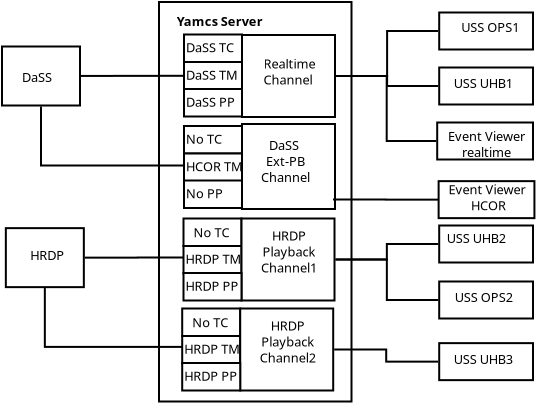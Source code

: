 <?xml version="1.0" encoding="UTF-8"?>
<dia:diagram xmlns:dia="http://www.lysator.liu.se/~alla/dia/">
  <dia:layer name="Background" visible="true">
    <dia:object type="Standard - Box" version="0" id="O0">
      <dia:attribute name="obj_pos">
        <dia:point val="4.05,0.225"/>
      </dia:attribute>
      <dia:attribute name="obj_bb">
        <dia:rectangle val="4,0.175;13.725,20.25"/>
      </dia:attribute>
      <dia:attribute name="elem_corner">
        <dia:point val="4.05,0.225"/>
      </dia:attribute>
      <dia:attribute name="elem_width">
        <dia:real val="9.625"/>
      </dia:attribute>
      <dia:attribute name="elem_height">
        <dia:real val="19.975"/>
      </dia:attribute>
      <dia:attribute name="show_background">
        <dia:boolean val="true"/>
      </dia:attribute>
    </dia:object>
    <dia:object type="Standard - ZigZagLine" version="1" id="O1">
      <dia:attribute name="obj_pos">
        <dia:point val="0.343,13.007"/>
      </dia:attribute>
      <dia:attribute name="obj_bb">
        <dia:rectangle val="0.293,12.95;5.65,13.057"/>
      </dia:attribute>
      <dia:attribute name="orth_points">
        <dia:point val="0.343,13.007"/>
        <dia:point val="2.98,13.007"/>
        <dia:point val="2.98,13"/>
        <dia:point val="5.6,13"/>
      </dia:attribute>
      <dia:attribute name="orth_orient">
        <dia:enum val="0"/>
        <dia:enum val="1"/>
        <dia:enum val="0"/>
      </dia:attribute>
      <dia:attribute name="autorouting">
        <dia:boolean val="false"/>
      </dia:attribute>
      <dia:connections>
        <dia:connection handle="0" to="O32" connection="8"/>
      </dia:connections>
    </dia:object>
    <dia:object type="Standard - ZigZagLine" version="1" id="O2">
      <dia:attribute name="obj_pos">
        <dia:point val="-1.658,14.528"/>
      </dia:attribute>
      <dia:attribute name="obj_bb">
        <dia:rectangle val="-1.708,14.478;6.71,17.663"/>
      </dia:attribute>
      <dia:attribute name="orth_points">
        <dia:point val="-1.658,14.528"/>
        <dia:point val="-1.658,17.47"/>
        <dia:point val="6.66,17.47"/>
        <dia:point val="6.66,17.613"/>
      </dia:attribute>
      <dia:attribute name="orth_orient">
        <dia:enum val="1"/>
        <dia:enum val="0"/>
        <dia:enum val="1"/>
      </dia:attribute>
      <dia:attribute name="autorouting">
        <dia:boolean val="false"/>
      </dia:attribute>
      <dia:connections>
        <dia:connection handle="0" to="O32" connection="8"/>
        <dia:connection handle="1" to="O42" connection="8"/>
      </dia:connections>
    </dia:object>
    <dia:object type="Standard - ZigZagLine" version="1" id="O3">
      <dia:attribute name="obj_pos">
        <dia:point val="-1.85,5.448"/>
      </dia:attribute>
      <dia:attribute name="obj_bb">
        <dia:rectangle val="-1.9,5.398;5.95,8.5"/>
      </dia:attribute>
      <dia:attribute name="orth_points">
        <dia:point val="-1.85,5.448"/>
        <dia:point val="-1.85,8.4"/>
        <dia:point val="5.9,8.4"/>
        <dia:point val="5.9,8.45"/>
      </dia:attribute>
      <dia:attribute name="orth_orient">
        <dia:enum val="1"/>
        <dia:enum val="0"/>
        <dia:enum val="1"/>
      </dia:attribute>
      <dia:attribute name="autorouting">
        <dia:boolean val="false"/>
      </dia:attribute>
      <dia:connections>
        <dia:connection handle="0" to="O29" connection="8"/>
      </dia:connections>
    </dia:object>
    <dia:group>
      <dia:object type="Standard - Box" version="0" id="O4">
        <dia:attribute name="obj_pos">
          <dia:point val="5.3,1.85"/>
        </dia:attribute>
        <dia:attribute name="obj_bb">
          <dia:rectangle val="5.25,1.8;8.25,3.275"/>
        </dia:attribute>
        <dia:attribute name="elem_corner">
          <dia:point val="5.3,1.85"/>
        </dia:attribute>
        <dia:attribute name="elem_width">
          <dia:real val="2.9"/>
        </dia:attribute>
        <dia:attribute name="elem_height">
          <dia:real val="1.375"/>
        </dia:attribute>
        <dia:attribute name="show_background">
          <dia:boolean val="true"/>
        </dia:attribute>
      </dia:object>
      <dia:object type="Standard - Text" version="1" id="O5">
        <dia:attribute name="obj_pos">
          <dia:point val="5.4,2.737"/>
        </dia:attribute>
        <dia:attribute name="obj_bb">
          <dia:rectangle val="5.4,2.188;7.95,3.138"/>
        </dia:attribute>
        <dia:attribute name="text">
          <dia:composite type="text">
            <dia:attribute name="string">
              <dia:string>#DaSS TC#</dia:string>
            </dia:attribute>
            <dia:attribute name="font">
              <dia:font family="sans" style="0" name="Helvetica"/>
            </dia:attribute>
            <dia:attribute name="height">
              <dia:real val="0.8"/>
            </dia:attribute>
            <dia:attribute name="pos">
              <dia:point val="5.4,2.737"/>
            </dia:attribute>
            <dia:attribute name="color">
              <dia:color val="#000000"/>
            </dia:attribute>
            <dia:attribute name="alignment">
              <dia:enum val="0"/>
            </dia:attribute>
          </dia:composite>
        </dia:attribute>
        <dia:attribute name="valign">
          <dia:enum val="3"/>
        </dia:attribute>
      </dia:object>
    </dia:group>
    <dia:group>
      <dia:object type="Standard - Box" version="0" id="O6">
        <dia:attribute name="obj_pos">
          <dia:point val="5.3,3.225"/>
        </dia:attribute>
        <dia:attribute name="obj_bb">
          <dia:rectangle val="5.25,3.175;8.25,4.65"/>
        </dia:attribute>
        <dia:attribute name="elem_corner">
          <dia:point val="5.3,3.225"/>
        </dia:attribute>
        <dia:attribute name="elem_width">
          <dia:real val="2.9"/>
        </dia:attribute>
        <dia:attribute name="elem_height">
          <dia:real val="1.375"/>
        </dia:attribute>
        <dia:attribute name="show_background">
          <dia:boolean val="true"/>
        </dia:attribute>
      </dia:object>
      <dia:object type="Standard - Text" version="1" id="O7">
        <dia:attribute name="obj_pos">
          <dia:point val="5.4,4.112"/>
        </dia:attribute>
        <dia:attribute name="obj_bb">
          <dia:rectangle val="5.4,3.562;7.95,4.513"/>
        </dia:attribute>
        <dia:attribute name="text">
          <dia:composite type="text">
            <dia:attribute name="string">
              <dia:string>#DaSS TM#</dia:string>
            </dia:attribute>
            <dia:attribute name="font">
              <dia:font family="sans" style="0" name="Helvetica"/>
            </dia:attribute>
            <dia:attribute name="height">
              <dia:real val="0.8"/>
            </dia:attribute>
            <dia:attribute name="pos">
              <dia:point val="5.4,4.112"/>
            </dia:attribute>
            <dia:attribute name="color">
              <dia:color val="#000000"/>
            </dia:attribute>
            <dia:attribute name="alignment">
              <dia:enum val="0"/>
            </dia:attribute>
          </dia:composite>
        </dia:attribute>
        <dia:attribute name="valign">
          <dia:enum val="3"/>
        </dia:attribute>
      </dia:object>
    </dia:group>
    <dia:object type="Standard - Box" version="0" id="O8">
      <dia:attribute name="obj_pos">
        <dia:point val="8.2,1.875"/>
      </dia:attribute>
      <dia:attribute name="obj_bb">
        <dia:rectangle val="8.15,1.825;12.9,6.025"/>
      </dia:attribute>
      <dia:attribute name="elem_corner">
        <dia:point val="8.2,1.875"/>
      </dia:attribute>
      <dia:attribute name="elem_width">
        <dia:real val="4.65"/>
      </dia:attribute>
      <dia:attribute name="elem_height">
        <dia:real val="4.1"/>
      </dia:attribute>
      <dia:attribute name="show_background">
        <dia:boolean val="true"/>
      </dia:attribute>
    </dia:object>
    <dia:object type="Standard - Text" version="1" id="O9">
      <dia:attribute name="obj_pos">
        <dia:point val="9.275,3.55"/>
      </dia:attribute>
      <dia:attribute name="obj_bb">
        <dia:rectangle val="9.275,2.982;11.793,4.785"/>
      </dia:attribute>
      <dia:attribute name="text">
        <dia:composite type="text">
          <dia:attribute name="string">
            <dia:string>#Realtime
Channel#</dia:string>
          </dia:attribute>
          <dia:attribute name="font">
            <dia:font family="sans" style="0" name="Helvetica"/>
          </dia:attribute>
          <dia:attribute name="height">
            <dia:real val="0.8"/>
          </dia:attribute>
          <dia:attribute name="pos">
            <dia:point val="9.275,3.55"/>
          </dia:attribute>
          <dia:attribute name="color">
            <dia:color val="#000000"/>
          </dia:attribute>
          <dia:attribute name="alignment">
            <dia:enum val="0"/>
          </dia:attribute>
        </dia:composite>
      </dia:attribute>
      <dia:attribute name="valign">
        <dia:enum val="3"/>
      </dia:attribute>
    </dia:object>
    <dia:group>
      <dia:object type="Standard - Box" version="0" id="O10">
        <dia:attribute name="obj_pos">
          <dia:point val="5.3,4.575"/>
        </dia:attribute>
        <dia:attribute name="obj_bb">
          <dia:rectangle val="5.25,4.525;8.25,6"/>
        </dia:attribute>
        <dia:attribute name="elem_corner">
          <dia:point val="5.3,4.575"/>
        </dia:attribute>
        <dia:attribute name="elem_width">
          <dia:real val="2.9"/>
        </dia:attribute>
        <dia:attribute name="elem_height">
          <dia:real val="1.375"/>
        </dia:attribute>
        <dia:attribute name="show_background">
          <dia:boolean val="true"/>
        </dia:attribute>
      </dia:object>
      <dia:object type="Standard - Text" version="1" id="O11">
        <dia:attribute name="obj_pos">
          <dia:point val="5.4,5.463"/>
        </dia:attribute>
        <dia:attribute name="obj_bb">
          <dia:rectangle val="5.4,4.912;7.95,5.862"/>
        </dia:attribute>
        <dia:attribute name="text">
          <dia:composite type="text">
            <dia:attribute name="string">
              <dia:string>#DaSS PP#</dia:string>
            </dia:attribute>
            <dia:attribute name="font">
              <dia:font family="sans" style="0" name="Helvetica"/>
            </dia:attribute>
            <dia:attribute name="height">
              <dia:real val="0.8"/>
            </dia:attribute>
            <dia:attribute name="pos">
              <dia:point val="5.4,5.463"/>
            </dia:attribute>
            <dia:attribute name="color">
              <dia:color val="#000000"/>
            </dia:attribute>
            <dia:attribute name="alignment">
              <dia:enum val="0"/>
            </dia:attribute>
          </dia:composite>
        </dia:attribute>
        <dia:attribute name="valign">
          <dia:enum val="3"/>
        </dia:attribute>
      </dia:object>
    </dia:group>
    <dia:object type="Standard - Box" version="0" id="O12">
      <dia:attribute name="obj_pos">
        <dia:point val="5.275,11.05"/>
      </dia:attribute>
      <dia:attribute name="obj_bb">
        <dia:rectangle val="5.225,11;8.225,12.475"/>
      </dia:attribute>
      <dia:attribute name="elem_corner">
        <dia:point val="5.275,11.05"/>
      </dia:attribute>
      <dia:attribute name="elem_width">
        <dia:real val="2.9"/>
      </dia:attribute>
      <dia:attribute name="elem_height">
        <dia:real val="1.375"/>
      </dia:attribute>
      <dia:attribute name="show_background">
        <dia:boolean val="true"/>
      </dia:attribute>
    </dia:object>
    <dia:object type="Standard - Text" version="1" id="O13">
      <dia:attribute name="obj_pos">
        <dia:point val="5.775,11.988"/>
      </dia:attribute>
      <dia:attribute name="obj_bb">
        <dia:rectangle val="5.775,11.438;7.525,12.387"/>
      </dia:attribute>
      <dia:attribute name="text">
        <dia:composite type="text">
          <dia:attribute name="string">
            <dia:string>#No TC#</dia:string>
          </dia:attribute>
          <dia:attribute name="font">
            <dia:font family="sans" style="0" name="Helvetica"/>
          </dia:attribute>
          <dia:attribute name="height">
            <dia:real val="0.8"/>
          </dia:attribute>
          <dia:attribute name="pos">
            <dia:point val="5.775,11.988"/>
          </dia:attribute>
          <dia:attribute name="color">
            <dia:color val="#000000"/>
          </dia:attribute>
          <dia:attribute name="alignment">
            <dia:enum val="0"/>
          </dia:attribute>
        </dia:composite>
      </dia:attribute>
      <dia:attribute name="valign">
        <dia:enum val="3"/>
      </dia:attribute>
    </dia:object>
    <dia:object type="Standard - Box" version="0" id="O14">
      <dia:attribute name="obj_pos">
        <dia:point val="5.275,12.425"/>
      </dia:attribute>
      <dia:attribute name="obj_bb">
        <dia:rectangle val="5.225,12.375;8.225,13.85"/>
      </dia:attribute>
      <dia:attribute name="elem_corner">
        <dia:point val="5.275,12.425"/>
      </dia:attribute>
      <dia:attribute name="elem_width">
        <dia:real val="2.9"/>
      </dia:attribute>
      <dia:attribute name="elem_height">
        <dia:real val="1.375"/>
      </dia:attribute>
      <dia:attribute name="show_background">
        <dia:boolean val="true"/>
      </dia:attribute>
    </dia:object>
    <dia:object type="Standard - Text" version="1" id="O15">
      <dia:attribute name="obj_pos">
        <dia:point val="5.375,13.312"/>
      </dia:attribute>
      <dia:attribute name="obj_bb">
        <dia:rectangle val="5.375,12.762;8.075,13.713"/>
      </dia:attribute>
      <dia:attribute name="text">
        <dia:composite type="text">
          <dia:attribute name="string">
            <dia:string>#HRDP TM#</dia:string>
          </dia:attribute>
          <dia:attribute name="font">
            <dia:font family="sans" style="0" name="Helvetica"/>
          </dia:attribute>
          <dia:attribute name="height">
            <dia:real val="0.8"/>
          </dia:attribute>
          <dia:attribute name="pos">
            <dia:point val="5.375,13.312"/>
          </dia:attribute>
          <dia:attribute name="color">
            <dia:color val="#000000"/>
          </dia:attribute>
          <dia:attribute name="alignment">
            <dia:enum val="0"/>
          </dia:attribute>
        </dia:composite>
      </dia:attribute>
      <dia:attribute name="valign">
        <dia:enum val="3"/>
      </dia:attribute>
    </dia:object>
    <dia:object type="Standard - Box" version="0" id="O16">
      <dia:attribute name="obj_pos">
        <dia:point val="8.175,11.05"/>
      </dia:attribute>
      <dia:attribute name="obj_bb">
        <dia:rectangle val="8.125,11;12.875,15.2"/>
      </dia:attribute>
      <dia:attribute name="elem_corner">
        <dia:point val="8.175,11.05"/>
      </dia:attribute>
      <dia:attribute name="elem_width">
        <dia:real val="4.65"/>
      </dia:attribute>
      <dia:attribute name="elem_height">
        <dia:real val="4.1"/>
      </dia:attribute>
      <dia:attribute name="show_background">
        <dia:boolean val="true"/>
      </dia:attribute>
    </dia:object>
    <dia:object type="Standard - Text" version="1" id="O17">
      <dia:attribute name="obj_pos">
        <dia:point val="10.55,12.15"/>
      </dia:attribute>
      <dia:attribute name="obj_bb">
        <dia:rectangle val="9.2,11.582;11.918,14.185"/>
      </dia:attribute>
      <dia:attribute name="text">
        <dia:composite type="text">
          <dia:attribute name="string">
            <dia:string>#HRDP
Playback
Channel1#</dia:string>
          </dia:attribute>
          <dia:attribute name="font">
            <dia:font family="sans" style="0" name="Helvetica"/>
          </dia:attribute>
          <dia:attribute name="height">
            <dia:real val="0.8"/>
          </dia:attribute>
          <dia:attribute name="pos">
            <dia:point val="10.55,12.15"/>
          </dia:attribute>
          <dia:attribute name="color">
            <dia:color val="#000000"/>
          </dia:attribute>
          <dia:attribute name="alignment">
            <dia:enum val="1"/>
          </dia:attribute>
        </dia:composite>
      </dia:attribute>
      <dia:attribute name="valign">
        <dia:enum val="3"/>
      </dia:attribute>
    </dia:object>
    <dia:object type="Standard - Box" version="0" id="O18">
      <dia:attribute name="obj_pos">
        <dia:point val="5.275,13.775"/>
      </dia:attribute>
      <dia:attribute name="obj_bb">
        <dia:rectangle val="5.225,13.725;8.225,15.2"/>
      </dia:attribute>
      <dia:attribute name="elem_corner">
        <dia:point val="5.275,13.775"/>
      </dia:attribute>
      <dia:attribute name="elem_width">
        <dia:real val="2.9"/>
      </dia:attribute>
      <dia:attribute name="elem_height">
        <dia:real val="1.375"/>
      </dia:attribute>
      <dia:attribute name="show_background">
        <dia:boolean val="true"/>
      </dia:attribute>
    </dia:object>
    <dia:object type="Standard - Text" version="1" id="O19">
      <dia:attribute name="obj_pos">
        <dia:point val="5.375,14.662"/>
      </dia:attribute>
      <dia:attribute name="obj_bb">
        <dia:rectangle val="5.375,14.113;8.075,15.062"/>
      </dia:attribute>
      <dia:attribute name="text">
        <dia:composite type="text">
          <dia:attribute name="string">
            <dia:string>#HRDP PP#</dia:string>
          </dia:attribute>
          <dia:attribute name="font">
            <dia:font family="sans" style="0" name="Helvetica"/>
          </dia:attribute>
          <dia:attribute name="height">
            <dia:real val="0.8"/>
          </dia:attribute>
          <dia:attribute name="pos">
            <dia:point val="5.375,14.662"/>
          </dia:attribute>
          <dia:attribute name="color">
            <dia:color val="#000000"/>
          </dia:attribute>
          <dia:attribute name="alignment">
            <dia:enum val="0"/>
          </dia:attribute>
        </dia:composite>
      </dia:attribute>
      <dia:attribute name="valign">
        <dia:enum val="3"/>
      </dia:attribute>
    </dia:object>
    <dia:object type="Standard - Box" version="0" id="O20">
      <dia:attribute name="obj_pos">
        <dia:point val="5.3,6.425"/>
      </dia:attribute>
      <dia:attribute name="obj_bb">
        <dia:rectangle val="5.25,6.375;8.25,7.85"/>
      </dia:attribute>
      <dia:attribute name="elem_corner">
        <dia:point val="5.3,6.425"/>
      </dia:attribute>
      <dia:attribute name="elem_width">
        <dia:real val="2.9"/>
      </dia:attribute>
      <dia:attribute name="elem_height">
        <dia:real val="1.375"/>
      </dia:attribute>
      <dia:attribute name="show_background">
        <dia:boolean val="true"/>
      </dia:attribute>
    </dia:object>
    <dia:object type="Standard - Text" version="1" id="O21">
      <dia:attribute name="obj_pos">
        <dia:point val="5.4,7.312"/>
      </dia:attribute>
      <dia:attribute name="obj_bb">
        <dia:rectangle val="5.4,6.763;7.15,7.713"/>
      </dia:attribute>
      <dia:attribute name="text">
        <dia:composite type="text">
          <dia:attribute name="string">
            <dia:string>#No TC#</dia:string>
          </dia:attribute>
          <dia:attribute name="font">
            <dia:font family="sans" style="0" name="Helvetica"/>
          </dia:attribute>
          <dia:attribute name="height">
            <dia:real val="0.8"/>
          </dia:attribute>
          <dia:attribute name="pos">
            <dia:point val="5.4,7.312"/>
          </dia:attribute>
          <dia:attribute name="color">
            <dia:color val="#000000"/>
          </dia:attribute>
          <dia:attribute name="alignment">
            <dia:enum val="0"/>
          </dia:attribute>
        </dia:composite>
      </dia:attribute>
      <dia:attribute name="valign">
        <dia:enum val="3"/>
      </dia:attribute>
    </dia:object>
    <dia:object type="Standard - Box" version="0" id="O22">
      <dia:attribute name="obj_pos">
        <dia:point val="5.3,7.8"/>
      </dia:attribute>
      <dia:attribute name="obj_bb">
        <dia:rectangle val="5.25,7.75;8.25,9.225"/>
      </dia:attribute>
      <dia:attribute name="elem_corner">
        <dia:point val="5.3,7.8"/>
      </dia:attribute>
      <dia:attribute name="elem_width">
        <dia:real val="2.9"/>
      </dia:attribute>
      <dia:attribute name="elem_height">
        <dia:real val="1.375"/>
      </dia:attribute>
      <dia:attribute name="show_background">
        <dia:boolean val="true"/>
      </dia:attribute>
    </dia:object>
    <dia:object type="Standard - Text" version="1" id="O23">
      <dia:attribute name="obj_pos">
        <dia:point val="5.4,8.688"/>
      </dia:attribute>
      <dia:attribute name="obj_bb">
        <dia:rectangle val="5.4,8.137;8.15,9.088"/>
      </dia:attribute>
      <dia:attribute name="text">
        <dia:composite type="text">
          <dia:attribute name="string">
            <dia:string>#HCOR TM#</dia:string>
          </dia:attribute>
          <dia:attribute name="font">
            <dia:font family="sans" style="0" name="Helvetica"/>
          </dia:attribute>
          <dia:attribute name="height">
            <dia:real val="0.8"/>
          </dia:attribute>
          <dia:attribute name="pos">
            <dia:point val="5.4,8.688"/>
          </dia:attribute>
          <dia:attribute name="color">
            <dia:color val="#000000"/>
          </dia:attribute>
          <dia:attribute name="alignment">
            <dia:enum val="0"/>
          </dia:attribute>
        </dia:composite>
      </dia:attribute>
      <dia:attribute name="valign">
        <dia:enum val="3"/>
      </dia:attribute>
    </dia:object>
    <dia:object type="Standard - Box" version="0" id="O24">
      <dia:attribute name="obj_pos">
        <dia:point val="8.2,6.325"/>
      </dia:attribute>
      <dia:attribute name="obj_bb">
        <dia:rectangle val="8.15,6.275;12.9,10.625"/>
      </dia:attribute>
      <dia:attribute name="elem_corner">
        <dia:point val="8.2,6.325"/>
      </dia:attribute>
      <dia:attribute name="elem_width">
        <dia:real val="4.65"/>
      </dia:attribute>
      <dia:attribute name="elem_height">
        <dia:real val="4.25"/>
      </dia:attribute>
      <dia:attribute name="show_background">
        <dia:boolean val="true"/>
      </dia:attribute>
    </dia:object>
    <dia:object type="Standard - Text" version="1" id="O25">
      <dia:attribute name="obj_pos">
        <dia:point val="10.375,7.625"/>
      </dia:attribute>
      <dia:attribute name="obj_bb">
        <dia:rectangle val="9.2,7.058;11.568,9.66"/>
      </dia:attribute>
      <dia:attribute name="text">
        <dia:composite type="text">
          <dia:attribute name="string">
            <dia:string>#DaSS 
Ext-PB
Channel#</dia:string>
          </dia:attribute>
          <dia:attribute name="font">
            <dia:font family="sans" style="0" name="Helvetica"/>
          </dia:attribute>
          <dia:attribute name="height">
            <dia:real val="0.8"/>
          </dia:attribute>
          <dia:attribute name="pos">
            <dia:point val="10.375,7.625"/>
          </dia:attribute>
          <dia:attribute name="color">
            <dia:color val="#000000"/>
          </dia:attribute>
          <dia:attribute name="alignment">
            <dia:enum val="1"/>
          </dia:attribute>
        </dia:composite>
      </dia:attribute>
      <dia:attribute name="valign">
        <dia:enum val="3"/>
      </dia:attribute>
    </dia:object>
    <dia:object type="Standard - Box" version="0" id="O26">
      <dia:attribute name="obj_pos">
        <dia:point val="5.3,9.15"/>
      </dia:attribute>
      <dia:attribute name="obj_bb">
        <dia:rectangle val="5.25,9.1;8.25,10.575"/>
      </dia:attribute>
      <dia:attribute name="elem_corner">
        <dia:point val="5.3,9.15"/>
      </dia:attribute>
      <dia:attribute name="elem_width">
        <dia:real val="2.9"/>
      </dia:attribute>
      <dia:attribute name="elem_height">
        <dia:real val="1.375"/>
      </dia:attribute>
      <dia:attribute name="show_background">
        <dia:boolean val="true"/>
      </dia:attribute>
    </dia:object>
    <dia:object type="Standard - Text" version="1" id="O27">
      <dia:attribute name="obj_pos">
        <dia:point val="5.4,10.037"/>
      </dia:attribute>
      <dia:attribute name="obj_bb">
        <dia:rectangle val="5.4,9.488;7.15,10.438"/>
      </dia:attribute>
      <dia:attribute name="text">
        <dia:composite type="text">
          <dia:attribute name="string">
            <dia:string>#No PP#</dia:string>
          </dia:attribute>
          <dia:attribute name="font">
            <dia:font family="sans" style="0" name="Helvetica"/>
          </dia:attribute>
          <dia:attribute name="height">
            <dia:real val="0.8"/>
          </dia:attribute>
          <dia:attribute name="pos">
            <dia:point val="5.4,10.037"/>
          </dia:attribute>
          <dia:attribute name="color">
            <dia:color val="#000000"/>
          </dia:attribute>
          <dia:attribute name="alignment">
            <dia:enum val="0"/>
          </dia:attribute>
        </dia:composite>
      </dia:attribute>
      <dia:attribute name="valign">
        <dia:enum val="3"/>
      </dia:attribute>
    </dia:object>
    <dia:object type="Standard - Text" version="1" id="O28">
      <dia:attribute name="obj_pos">
        <dia:point val="4.938,1.425"/>
      </dia:attribute>
      <dia:attribute name="obj_bb">
        <dia:rectangle val="4.938,0.858;8.955,1.86"/>
      </dia:attribute>
      <dia:attribute name="text">
        <dia:composite type="text">
          <dia:attribute name="string">
            <dia:string>#Yamcs Server#</dia:string>
          </dia:attribute>
          <dia:attribute name="font">
            <dia:font family="sans" style="80" name="Helvetica-Bold"/>
          </dia:attribute>
          <dia:attribute name="height">
            <dia:real val="0.8"/>
          </dia:attribute>
          <dia:attribute name="pos">
            <dia:point val="4.938,1.425"/>
          </dia:attribute>
          <dia:attribute name="color">
            <dia:color val="#000000"/>
          </dia:attribute>
          <dia:attribute name="alignment">
            <dia:enum val="0"/>
          </dia:attribute>
        </dia:composite>
      </dia:attribute>
      <dia:attribute name="valign">
        <dia:enum val="3"/>
      </dia:attribute>
    </dia:object>
    <dia:object type="Standard - Box" version="0" id="O29">
      <dia:attribute name="obj_pos">
        <dia:point val="-3.8,2.45"/>
      </dia:attribute>
      <dia:attribute name="obj_bb">
        <dia:rectangle val="-3.85,2.4;0.15,5.45"/>
      </dia:attribute>
      <dia:attribute name="elem_corner">
        <dia:point val="-3.8,2.45"/>
      </dia:attribute>
      <dia:attribute name="elem_width">
        <dia:real val="3.9"/>
      </dia:attribute>
      <dia:attribute name="elem_height">
        <dia:real val="2.95"/>
      </dia:attribute>
      <dia:attribute name="show_background">
        <dia:boolean val="true"/>
      </dia:attribute>
    </dia:object>
    <dia:object type="Standard - Text" version="1" id="O30">
      <dia:attribute name="obj_pos">
        <dia:point val="-2.8,4.225"/>
      </dia:attribute>
      <dia:attribute name="obj_bb">
        <dia:rectangle val="-2.8,3.658;-1.183,4.66"/>
      </dia:attribute>
      <dia:attribute name="text">
        <dia:composite type="text">
          <dia:attribute name="string">
            <dia:string>#DaSS#</dia:string>
          </dia:attribute>
          <dia:attribute name="font">
            <dia:font family="sans" style="0" name="Helvetica"/>
          </dia:attribute>
          <dia:attribute name="height">
            <dia:real val="0.8"/>
          </dia:attribute>
          <dia:attribute name="pos">
            <dia:point val="-2.8,4.225"/>
          </dia:attribute>
          <dia:attribute name="color">
            <dia:color val="#000000"/>
          </dia:attribute>
          <dia:attribute name="alignment">
            <dia:enum val="0"/>
          </dia:attribute>
        </dia:composite>
      </dia:attribute>
      <dia:attribute name="valign">
        <dia:enum val="3"/>
      </dia:attribute>
    </dia:object>
    <dia:object type="Standard - PolyLine" version="0" id="O31">
      <dia:attribute name="obj_pos">
        <dia:point val="-1.85,3.925"/>
      </dia:attribute>
      <dia:attribute name="obj_bb">
        <dia:rectangle val="-1.9,3.862;6.8,3.975"/>
      </dia:attribute>
      <dia:attribute name="poly_points">
        <dia:point val="-1.85,3.925"/>
        <dia:point val="6.75,3.913"/>
      </dia:attribute>
      <dia:connections>
        <dia:connection handle="0" to="O29" connection="8"/>
        <dia:connection handle="1" to="O6" connection="8"/>
      </dia:connections>
    </dia:object>
    <dia:object type="Standard - Box" version="0" id="O32">
      <dia:attribute name="obj_pos">
        <dia:point val="-3.608,11.532"/>
      </dia:attribute>
      <dia:attribute name="obj_bb">
        <dia:rectangle val="-3.658,11.482;0.342,14.532"/>
      </dia:attribute>
      <dia:attribute name="elem_corner">
        <dia:point val="-3.608,11.532"/>
      </dia:attribute>
      <dia:attribute name="elem_width">
        <dia:real val="3.9"/>
      </dia:attribute>
      <dia:attribute name="elem_height">
        <dia:real val="2.95"/>
      </dia:attribute>
      <dia:attribute name="show_background">
        <dia:boolean val="true"/>
      </dia:attribute>
    </dia:object>
    <dia:object type="Standard - Text" version="1" id="O33">
      <dia:attribute name="obj_pos">
        <dia:point val="-2.39,13.125"/>
      </dia:attribute>
      <dia:attribute name="obj_bb">
        <dia:rectangle val="-2.39,12.557;-0.623,13.56"/>
      </dia:attribute>
      <dia:attribute name="text">
        <dia:composite type="text">
          <dia:attribute name="string">
            <dia:string>#HRDP#</dia:string>
          </dia:attribute>
          <dia:attribute name="font">
            <dia:font family="sans" style="0" name="Helvetica"/>
          </dia:attribute>
          <dia:attribute name="height">
            <dia:real val="0.8"/>
          </dia:attribute>
          <dia:attribute name="pos">
            <dia:point val="-2.39,13.125"/>
          </dia:attribute>
          <dia:attribute name="color">
            <dia:color val="#000000"/>
          </dia:attribute>
          <dia:attribute name="alignment">
            <dia:enum val="0"/>
          </dia:attribute>
        </dia:composite>
      </dia:attribute>
      <dia:attribute name="valign">
        <dia:enum val="3"/>
      </dia:attribute>
    </dia:object>
    <dia:object type="Standard - ZigZagLine" version="1" id="O34">
      <dia:attribute name="obj_pos">
        <dia:point val="18.01,1.675"/>
      </dia:attribute>
      <dia:attribute name="obj_bb">
        <dia:rectangle val="12.85,1.625;18.06,3.975"/>
      </dia:attribute>
      <dia:attribute name="orth_points">
        <dia:point val="18.01,1.675"/>
        <dia:point val="15.455,1.675"/>
        <dia:point val="15.455,3.925"/>
        <dia:point val="12.9,3.925"/>
      </dia:attribute>
      <dia:attribute name="orth_orient">
        <dia:enum val="0"/>
        <dia:enum val="1"/>
        <dia:enum val="0"/>
      </dia:attribute>
      <dia:attribute name="autorouting">
        <dia:boolean val="true"/>
      </dia:attribute>
      <dia:connections>
        <dia:connection handle="0" to="O49" connection="8"/>
        <dia:connection handle="1" to="O8" connection="8"/>
      </dia:connections>
    </dia:object>
    <dia:object type="Standard - ZigZagLine" version="1" id="O35">
      <dia:attribute name="obj_pos">
        <dia:point val="12.75,10.1"/>
      </dia:attribute>
      <dia:attribute name="obj_bb">
        <dia:rectangle val="12.7,10.05;18.081,10.157"/>
      </dia:attribute>
      <dia:attribute name="orth_points">
        <dia:point val="12.75,10.1"/>
        <dia:point val="15.39,10.1"/>
        <dia:point val="15.39,10.107"/>
        <dia:point val="18.031,10.107"/>
      </dia:attribute>
      <dia:attribute name="orth_orient">
        <dia:enum val="0"/>
        <dia:enum val="1"/>
        <dia:enum val="0"/>
      </dia:attribute>
      <dia:attribute name="autorouting">
        <dia:boolean val="true"/>
      </dia:attribute>
      <dia:connections>
        <dia:connection handle="1" to="O55" connection="3"/>
      </dia:connections>
    </dia:object>
    <dia:object type="Standard - ZigZagLine" version="1" id="O36">
      <dia:attribute name="obj_pos">
        <dia:point val="12.9,3.925"/>
      </dia:attribute>
      <dia:attribute name="obj_bb">
        <dia:rectangle val="12.85,3.875;18.06,4.475"/>
      </dia:attribute>
      <dia:attribute name="orth_points">
        <dia:point val="12.9,3.925"/>
        <dia:point val="15.455,3.925"/>
        <dia:point val="15.455,4.425"/>
        <dia:point val="18.01,4.425"/>
      </dia:attribute>
      <dia:attribute name="orth_orient">
        <dia:enum val="0"/>
        <dia:enum val="1"/>
        <dia:enum val="0"/>
      </dia:attribute>
      <dia:attribute name="autorouting">
        <dia:boolean val="true"/>
      </dia:attribute>
      <dia:connections>
        <dia:connection handle="0" to="O8" connection="8"/>
        <dia:connection handle="1" to="O51" connection="8"/>
      </dia:connections>
    </dia:object>
    <dia:object type="Standard - ZigZagLine" version="1" id="O37">
      <dia:attribute name="obj_pos">
        <dia:point val="12.9,3.925"/>
      </dia:attribute>
      <dia:attribute name="obj_bb">
        <dia:rectangle val="12.85,3.875;17.962,7.225"/>
      </dia:attribute>
      <dia:attribute name="orth_points">
        <dia:point val="12.9,3.925"/>
        <dia:point val="15.435,3.925"/>
        <dia:point val="15.435,7.175"/>
        <dia:point val="17.912,7.175"/>
      </dia:attribute>
      <dia:attribute name="orth_orient">
        <dia:enum val="0"/>
        <dia:enum val="1"/>
        <dia:enum val="0"/>
      </dia:attribute>
      <dia:attribute name="autorouting">
        <dia:boolean val="false"/>
      </dia:attribute>
      <dia:connections>
        <dia:connection handle="0" to="O8" connection="8"/>
        <dia:connection handle="1" to="O53" connection="8"/>
      </dia:connections>
    </dia:object>
    <dia:object type="Standard - ZigZagLine" version="1" id="O38">
      <dia:attribute name="obj_pos">
        <dia:point val="12.875,13.1"/>
      </dia:attribute>
      <dia:attribute name="obj_bb">
        <dia:rectangle val="12.825,12.275;18.06,13.15"/>
      </dia:attribute>
      <dia:attribute name="orth_points">
        <dia:point val="12.875,13.1"/>
        <dia:point val="15.443,13.1"/>
        <dia:point val="15.443,12.325"/>
        <dia:point val="18.01,12.325"/>
      </dia:attribute>
      <dia:attribute name="orth_orient">
        <dia:enum val="0"/>
        <dia:enum val="1"/>
        <dia:enum val="0"/>
      </dia:attribute>
      <dia:attribute name="autorouting">
        <dia:boolean val="true"/>
      </dia:attribute>
      <dia:connections>
        <dia:connection handle="0" to="O16" connection="8"/>
        <dia:connection handle="1" to="O57" connection="8"/>
      </dia:connections>
    </dia:object>
    <dia:object type="Standard - ZigZagLine" version="1" id="O39">
      <dia:attribute name="obj_pos">
        <dia:point val="12.81,17.6"/>
      </dia:attribute>
      <dia:attribute name="obj_bb">
        <dia:rectangle val="12.76,17.55;18.06,18.257"/>
      </dia:attribute>
      <dia:attribute name="orth_points">
        <dia:point val="12.81,17.6"/>
        <dia:point val="15.41,17.6"/>
        <dia:point val="15.41,18.207"/>
        <dia:point val="18.01,18.207"/>
      </dia:attribute>
      <dia:attribute name="orth_orient">
        <dia:enum val="0"/>
        <dia:enum val="1"/>
        <dia:enum val="0"/>
      </dia:attribute>
      <dia:attribute name="autorouting">
        <dia:boolean val="true"/>
      </dia:attribute>
      <dia:connections>
        <dia:connection handle="0" to="O44" connection="8"/>
        <dia:connection handle="1" to="O61" connection="8"/>
      </dia:connections>
    </dia:object>
    <dia:object type="Standard - Box" version="0" id="O40">
      <dia:attribute name="obj_pos">
        <dia:point val="5.21,15.55"/>
      </dia:attribute>
      <dia:attribute name="obj_bb">
        <dia:rectangle val="5.16,15.5;8.16,16.975"/>
      </dia:attribute>
      <dia:attribute name="elem_corner">
        <dia:point val="5.21,15.55"/>
      </dia:attribute>
      <dia:attribute name="elem_width">
        <dia:real val="2.9"/>
      </dia:attribute>
      <dia:attribute name="elem_height">
        <dia:real val="1.375"/>
      </dia:attribute>
      <dia:attribute name="show_background">
        <dia:boolean val="true"/>
      </dia:attribute>
    </dia:object>
    <dia:object type="Standard - Text" version="1" id="O41">
      <dia:attribute name="obj_pos">
        <dia:point val="5.71,16.488"/>
      </dia:attribute>
      <dia:attribute name="obj_bb">
        <dia:rectangle val="5.71,15.938;7.46,16.887"/>
      </dia:attribute>
      <dia:attribute name="text">
        <dia:composite type="text">
          <dia:attribute name="string">
            <dia:string>#No TC#</dia:string>
          </dia:attribute>
          <dia:attribute name="font">
            <dia:font family="sans" style="0" name="Helvetica"/>
          </dia:attribute>
          <dia:attribute name="height">
            <dia:real val="0.8"/>
          </dia:attribute>
          <dia:attribute name="pos">
            <dia:point val="5.71,16.488"/>
          </dia:attribute>
          <dia:attribute name="color">
            <dia:color val="#000000"/>
          </dia:attribute>
          <dia:attribute name="alignment">
            <dia:enum val="0"/>
          </dia:attribute>
        </dia:composite>
      </dia:attribute>
      <dia:attribute name="valign">
        <dia:enum val="3"/>
      </dia:attribute>
    </dia:object>
    <dia:object type="Standard - Box" version="0" id="O42">
      <dia:attribute name="obj_pos">
        <dia:point val="5.21,16.925"/>
      </dia:attribute>
      <dia:attribute name="obj_bb">
        <dia:rectangle val="5.16,16.875;8.16,18.35"/>
      </dia:attribute>
      <dia:attribute name="elem_corner">
        <dia:point val="5.21,16.925"/>
      </dia:attribute>
      <dia:attribute name="elem_width">
        <dia:real val="2.9"/>
      </dia:attribute>
      <dia:attribute name="elem_height">
        <dia:real val="1.375"/>
      </dia:attribute>
      <dia:attribute name="show_background">
        <dia:boolean val="true"/>
      </dia:attribute>
    </dia:object>
    <dia:object type="Standard - Text" version="1" id="O43">
      <dia:attribute name="obj_pos">
        <dia:point val="5.31,17.812"/>
      </dia:attribute>
      <dia:attribute name="obj_bb">
        <dia:rectangle val="5.293,17.245;8.01,18.247"/>
      </dia:attribute>
      <dia:attribute name="text">
        <dia:composite type="text">
          <dia:attribute name="string">
            <dia:string>#HRDP TM#</dia:string>
          </dia:attribute>
          <dia:attribute name="font">
            <dia:font family="sans" style="0" name="Helvetica"/>
          </dia:attribute>
          <dia:attribute name="height">
            <dia:real val="0.8"/>
          </dia:attribute>
          <dia:attribute name="pos">
            <dia:point val="5.31,17.812"/>
          </dia:attribute>
          <dia:attribute name="color">
            <dia:color val="#000000"/>
          </dia:attribute>
          <dia:attribute name="alignment">
            <dia:enum val="0"/>
          </dia:attribute>
        </dia:composite>
      </dia:attribute>
      <dia:attribute name="valign">
        <dia:enum val="3"/>
      </dia:attribute>
    </dia:object>
    <dia:object type="Standard - Box" version="0" id="O44">
      <dia:attribute name="obj_pos">
        <dia:point val="8.11,15.55"/>
      </dia:attribute>
      <dia:attribute name="obj_bb">
        <dia:rectangle val="8.06,15.5;12.81,19.7"/>
      </dia:attribute>
      <dia:attribute name="elem_corner">
        <dia:point val="8.11,15.55"/>
      </dia:attribute>
      <dia:attribute name="elem_width">
        <dia:real val="4.65"/>
      </dia:attribute>
      <dia:attribute name="elem_height">
        <dia:real val="4.1"/>
      </dia:attribute>
      <dia:attribute name="show_background">
        <dia:boolean val="true"/>
      </dia:attribute>
    </dia:object>
    <dia:object type="Standard - Text" version="1" id="O45">
      <dia:attribute name="obj_pos">
        <dia:point val="10.485,16.65"/>
      </dia:attribute>
      <dia:attribute name="obj_bb">
        <dia:rectangle val="9.135,16.082;11.852,18.685"/>
      </dia:attribute>
      <dia:attribute name="text">
        <dia:composite type="text">
          <dia:attribute name="string">
            <dia:string>#HRDP
Playback
Channel2#</dia:string>
          </dia:attribute>
          <dia:attribute name="font">
            <dia:font family="sans" style="0" name="Helvetica"/>
          </dia:attribute>
          <dia:attribute name="height">
            <dia:real val="0.8"/>
          </dia:attribute>
          <dia:attribute name="pos">
            <dia:point val="10.485,16.65"/>
          </dia:attribute>
          <dia:attribute name="color">
            <dia:color val="#000000"/>
          </dia:attribute>
          <dia:attribute name="alignment">
            <dia:enum val="1"/>
          </dia:attribute>
        </dia:composite>
      </dia:attribute>
      <dia:attribute name="valign">
        <dia:enum val="3"/>
      </dia:attribute>
    </dia:object>
    <dia:object type="Standard - Box" version="0" id="O46">
      <dia:attribute name="obj_pos">
        <dia:point val="5.21,18.275"/>
      </dia:attribute>
      <dia:attribute name="obj_bb">
        <dia:rectangle val="5.16,18.225;8.16,19.7"/>
      </dia:attribute>
      <dia:attribute name="elem_corner">
        <dia:point val="5.21,18.275"/>
      </dia:attribute>
      <dia:attribute name="elem_width">
        <dia:real val="2.9"/>
      </dia:attribute>
      <dia:attribute name="elem_height">
        <dia:real val="1.375"/>
      </dia:attribute>
      <dia:attribute name="show_background">
        <dia:boolean val="true"/>
      </dia:attribute>
    </dia:object>
    <dia:object type="Standard - Text" version="1" id="O47">
      <dia:attribute name="obj_pos">
        <dia:point val="5.31,19.163"/>
      </dia:attribute>
      <dia:attribute name="obj_bb">
        <dia:rectangle val="5.31,18.613;8.01,19.562"/>
      </dia:attribute>
      <dia:attribute name="text">
        <dia:composite type="text">
          <dia:attribute name="string">
            <dia:string>#HRDP PP#</dia:string>
          </dia:attribute>
          <dia:attribute name="font">
            <dia:font family="sans" style="0" name="Helvetica"/>
          </dia:attribute>
          <dia:attribute name="height">
            <dia:real val="0.8"/>
          </dia:attribute>
          <dia:attribute name="pos">
            <dia:point val="5.31,19.163"/>
          </dia:attribute>
          <dia:attribute name="color">
            <dia:color val="#000000"/>
          </dia:attribute>
          <dia:attribute name="alignment">
            <dia:enum val="0"/>
          </dia:attribute>
        </dia:composite>
      </dia:attribute>
      <dia:attribute name="valign">
        <dia:enum val="3"/>
      </dia:attribute>
    </dia:object>
    <dia:object type="Standard - ZigZagLine" version="1" id="O48">
      <dia:attribute name="obj_pos">
        <dia:point val="12.875,13.1"/>
      </dia:attribute>
      <dia:attribute name="obj_bb">
        <dia:rectangle val="12.825,13.05;18.06,15.175"/>
      </dia:attribute>
      <dia:attribute name="orth_points">
        <dia:point val="12.875,13.1"/>
        <dia:point val="15.443,13.1"/>
        <dia:point val="15.443,15.125"/>
        <dia:point val="18.01,15.125"/>
      </dia:attribute>
      <dia:attribute name="orth_orient">
        <dia:enum val="0"/>
        <dia:enum val="1"/>
        <dia:enum val="0"/>
      </dia:attribute>
      <dia:attribute name="autorouting">
        <dia:boolean val="true"/>
      </dia:attribute>
      <dia:connections>
        <dia:connection handle="0" to="O16" connection="8"/>
        <dia:connection handle="1" to="O59" connection="8"/>
      </dia:connections>
    </dia:object>
    <dia:group>
      <dia:object type="Standard - Box" version="0" id="O49">
        <dia:attribute name="obj_pos">
          <dia:point val="18.06,0.75"/>
        </dia:attribute>
        <dia:attribute name="obj_bb">
          <dia:rectangle val="18.01,0.7;22.8,2.65"/>
        </dia:attribute>
        <dia:attribute name="elem_corner">
          <dia:point val="18.06,0.75"/>
        </dia:attribute>
        <dia:attribute name="elem_width">
          <dia:real val="4.69"/>
        </dia:attribute>
        <dia:attribute name="elem_height">
          <dia:real val="1.85"/>
        </dia:attribute>
        <dia:attribute name="show_background">
          <dia:boolean val="true"/>
        </dia:attribute>
      </dia:object>
      <dia:object type="Standard - Text" version="1" id="O50">
        <dia:attribute name="obj_pos">
          <dia:point val="19.16,1.725"/>
        </dia:attribute>
        <dia:attribute name="obj_bb">
          <dia:rectangle val="19.16,1.175;22.16,2.125"/>
        </dia:attribute>
        <dia:attribute name="text">
          <dia:composite type="text">
            <dia:attribute name="string">
              <dia:string>#USS OPS1#</dia:string>
            </dia:attribute>
            <dia:attribute name="font">
              <dia:font family="sans" style="0" name="Helvetica"/>
            </dia:attribute>
            <dia:attribute name="height">
              <dia:real val="0.8"/>
            </dia:attribute>
            <dia:attribute name="pos">
              <dia:point val="19.16,1.725"/>
            </dia:attribute>
            <dia:attribute name="color">
              <dia:color val="#000000"/>
            </dia:attribute>
            <dia:attribute name="alignment">
              <dia:enum val="0"/>
            </dia:attribute>
          </dia:composite>
        </dia:attribute>
        <dia:attribute name="valign">
          <dia:enum val="3"/>
        </dia:attribute>
      </dia:object>
    </dia:group>
    <dia:group>
      <dia:object type="Standard - Box" version="0" id="O51">
        <dia:attribute name="obj_pos">
          <dia:point val="18.06,3.5"/>
        </dia:attribute>
        <dia:attribute name="obj_bb">
          <dia:rectangle val="18.01,3.45;22.8,5.4"/>
        </dia:attribute>
        <dia:attribute name="elem_corner">
          <dia:point val="18.06,3.5"/>
        </dia:attribute>
        <dia:attribute name="elem_width">
          <dia:real val="4.69"/>
        </dia:attribute>
        <dia:attribute name="elem_height">
          <dia:real val="1.85"/>
        </dia:attribute>
        <dia:attribute name="show_background">
          <dia:boolean val="true"/>
        </dia:attribute>
      </dia:object>
      <dia:object type="Standard - Text" version="1" id="O52">
        <dia:attribute name="obj_pos">
          <dia:point val="18.784,4.525"/>
        </dia:attribute>
        <dia:attribute name="obj_bb">
          <dia:rectangle val="18.784,3.975;21.834,4.925"/>
        </dia:attribute>
        <dia:attribute name="text">
          <dia:composite type="text">
            <dia:attribute name="string">
              <dia:string>#USS UHB1#</dia:string>
            </dia:attribute>
            <dia:attribute name="font">
              <dia:font family="sans" style="0" name="Helvetica"/>
            </dia:attribute>
            <dia:attribute name="height">
              <dia:real val="0.8"/>
            </dia:attribute>
            <dia:attribute name="pos">
              <dia:point val="18.784,4.525"/>
            </dia:attribute>
            <dia:attribute name="color">
              <dia:color val="#000000"/>
            </dia:attribute>
            <dia:attribute name="alignment">
              <dia:enum val="0"/>
            </dia:attribute>
          </dia:composite>
        </dia:attribute>
        <dia:attribute name="valign">
          <dia:enum val="3"/>
        </dia:attribute>
      </dia:object>
    </dia:group>
    <dia:group>
      <dia:object type="Standard - Box" version="0" id="O53">
        <dia:attribute name="obj_pos">
          <dia:point val="17.96,6.25"/>
        </dia:attribute>
        <dia:attribute name="obj_bb">
          <dia:rectangle val="17.91,6.2;22.8,8.15"/>
        </dia:attribute>
        <dia:attribute name="elem_corner">
          <dia:point val="17.96,6.25"/>
        </dia:attribute>
        <dia:attribute name="elem_width">
          <dia:real val="4.79"/>
        </dia:attribute>
        <dia:attribute name="elem_height">
          <dia:real val="1.85"/>
        </dia:attribute>
        <dia:attribute name="show_background">
          <dia:boolean val="true"/>
        </dia:attribute>
      </dia:object>
      <dia:object type="Standard - Text" version="1" id="O54">
        <dia:attribute name="obj_pos">
          <dia:point val="20.355,7.175"/>
        </dia:attribute>
        <dia:attribute name="obj_bb">
          <dia:rectangle val="18.53,6.625;22.18,8.375"/>
        </dia:attribute>
        <dia:attribute name="text">
          <dia:composite type="text">
            <dia:attribute name="string">
              <dia:string># Event Viewer
 realtime#</dia:string>
            </dia:attribute>
            <dia:attribute name="font">
              <dia:font family="sans" style="0" name="Helvetica"/>
            </dia:attribute>
            <dia:attribute name="height">
              <dia:real val="0.8"/>
            </dia:attribute>
            <dia:attribute name="pos">
              <dia:point val="20.355,7.175"/>
            </dia:attribute>
            <dia:attribute name="color">
              <dia:color val="#000000"/>
            </dia:attribute>
            <dia:attribute name="alignment">
              <dia:enum val="1"/>
            </dia:attribute>
          </dia:composite>
        </dia:attribute>
        <dia:attribute name="valign">
          <dia:enum val="3"/>
        </dia:attribute>
        <dia:connections>
          <dia:connection handle="0" to="O53" connection="8"/>
        </dia:connections>
      </dia:object>
    </dia:group>
    <dia:group>
      <dia:object type="Standard - Box" version="0" id="O55">
        <dia:attribute name="obj_pos">
          <dia:point val="18.031,9.182"/>
        </dia:attribute>
        <dia:attribute name="obj_bb">
          <dia:rectangle val="17.981,9.132;22.871,11.082"/>
        </dia:attribute>
        <dia:attribute name="elem_corner">
          <dia:point val="18.031,9.182"/>
        </dia:attribute>
        <dia:attribute name="elem_width">
          <dia:real val="4.79"/>
        </dia:attribute>
        <dia:attribute name="elem_height">
          <dia:real val="1.85"/>
        </dia:attribute>
        <dia:attribute name="show_background">
          <dia:boolean val="true"/>
        </dia:attribute>
      </dia:object>
      <dia:object type="Standard - Text" version="1" id="O56">
        <dia:attribute name="obj_pos">
          <dia:point val="20.378,9.84"/>
        </dia:attribute>
        <dia:attribute name="obj_bb">
          <dia:rectangle val="18.553,9.29;22.203,11.04"/>
        </dia:attribute>
        <dia:attribute name="text">
          <dia:composite type="text">
            <dia:attribute name="string">
              <dia:string># Event Viewer
  HCOR#</dia:string>
            </dia:attribute>
            <dia:attribute name="font">
              <dia:font family="sans" style="0" name="Helvetica"/>
            </dia:attribute>
            <dia:attribute name="height">
              <dia:real val="0.8"/>
            </dia:attribute>
            <dia:attribute name="pos">
              <dia:point val="20.378,9.84"/>
            </dia:attribute>
            <dia:attribute name="color">
              <dia:color val="#000000"/>
            </dia:attribute>
            <dia:attribute name="alignment">
              <dia:enum val="1"/>
            </dia:attribute>
          </dia:composite>
        </dia:attribute>
        <dia:attribute name="valign">
          <dia:enum val="3"/>
        </dia:attribute>
      </dia:object>
    </dia:group>
    <dia:group>
      <dia:object type="Standard - Box" version="0" id="O57">
        <dia:attribute name="obj_pos">
          <dia:point val="18.06,11.4"/>
        </dia:attribute>
        <dia:attribute name="obj_bb">
          <dia:rectangle val="18.01,11.35;22.8,13.3"/>
        </dia:attribute>
        <dia:attribute name="elem_corner">
          <dia:point val="18.06,11.4"/>
        </dia:attribute>
        <dia:attribute name="elem_width">
          <dia:real val="4.69"/>
        </dia:attribute>
        <dia:attribute name="elem_height">
          <dia:real val="1.85"/>
        </dia:attribute>
        <dia:attribute name="show_background">
          <dia:boolean val="true"/>
        </dia:attribute>
      </dia:object>
      <dia:object type="Standard - Text" version="1" id="O58">
        <dia:attribute name="obj_pos">
          <dia:point val="18.434,12.275"/>
        </dia:attribute>
        <dia:attribute name="obj_bb">
          <dia:rectangle val="18.434,11.725;21.484,12.675"/>
        </dia:attribute>
        <dia:attribute name="text">
          <dia:composite type="text">
            <dia:attribute name="string">
              <dia:string>#USS UHB2#</dia:string>
            </dia:attribute>
            <dia:attribute name="font">
              <dia:font family="sans" style="0" name="Helvetica"/>
            </dia:attribute>
            <dia:attribute name="height">
              <dia:real val="0.8"/>
            </dia:attribute>
            <dia:attribute name="pos">
              <dia:point val="18.434,12.275"/>
            </dia:attribute>
            <dia:attribute name="color">
              <dia:color val="#000000"/>
            </dia:attribute>
            <dia:attribute name="alignment">
              <dia:enum val="0"/>
            </dia:attribute>
          </dia:composite>
        </dia:attribute>
        <dia:attribute name="valign">
          <dia:enum val="3"/>
        </dia:attribute>
      </dia:object>
    </dia:group>
    <dia:group>
      <dia:object type="Standard - Box" version="0" id="O59">
        <dia:attribute name="obj_pos">
          <dia:point val="18.06,14.2"/>
        </dia:attribute>
        <dia:attribute name="obj_bb">
          <dia:rectangle val="18.01,14.15;22.8,16.1"/>
        </dia:attribute>
        <dia:attribute name="elem_corner">
          <dia:point val="18.06,14.2"/>
        </dia:attribute>
        <dia:attribute name="elem_width">
          <dia:real val="4.69"/>
        </dia:attribute>
        <dia:attribute name="elem_height">
          <dia:real val="1.85"/>
        </dia:attribute>
        <dia:attribute name="show_background">
          <dia:boolean val="true"/>
        </dia:attribute>
      </dia:object>
      <dia:object type="Standard - Text" version="1" id="O60">
        <dia:attribute name="obj_pos">
          <dia:point val="18.835,15.225"/>
        </dia:attribute>
        <dia:attribute name="obj_bb">
          <dia:rectangle val="18.835,14.675;21.835,15.625"/>
        </dia:attribute>
        <dia:attribute name="text">
          <dia:composite type="text">
            <dia:attribute name="string">
              <dia:string>#USS OPS2#</dia:string>
            </dia:attribute>
            <dia:attribute name="font">
              <dia:font family="sans" style="0" name="Helvetica"/>
            </dia:attribute>
            <dia:attribute name="height">
              <dia:real val="0.8"/>
            </dia:attribute>
            <dia:attribute name="pos">
              <dia:point val="18.835,15.225"/>
            </dia:attribute>
            <dia:attribute name="color">
              <dia:color val="#000000"/>
            </dia:attribute>
            <dia:attribute name="alignment">
              <dia:enum val="0"/>
            </dia:attribute>
          </dia:composite>
        </dia:attribute>
        <dia:attribute name="valign">
          <dia:enum val="3"/>
        </dia:attribute>
      </dia:object>
    </dia:group>
    <dia:group>
      <dia:object type="Standard - Box" version="0" id="O61">
        <dia:attribute name="obj_pos">
          <dia:point val="18.06,17.282"/>
        </dia:attribute>
        <dia:attribute name="obj_bb">
          <dia:rectangle val="18.01,17.232;22.8,19.182"/>
        </dia:attribute>
        <dia:attribute name="elem_corner">
          <dia:point val="18.06,17.282"/>
        </dia:attribute>
        <dia:attribute name="elem_width">
          <dia:real val="4.69"/>
        </dia:attribute>
        <dia:attribute name="elem_height">
          <dia:real val="1.85"/>
        </dia:attribute>
        <dia:attribute name="show_background">
          <dia:boolean val="true"/>
        </dia:attribute>
      </dia:object>
      <dia:object type="Standard - Text" version="1" id="O62">
        <dia:attribute name="obj_pos">
          <dia:point val="18.784,18.325"/>
        </dia:attribute>
        <dia:attribute name="obj_bb">
          <dia:rectangle val="18.784,17.775;21.834,18.725"/>
        </dia:attribute>
        <dia:attribute name="text">
          <dia:composite type="text">
            <dia:attribute name="string">
              <dia:string>#USS UHB3#</dia:string>
            </dia:attribute>
            <dia:attribute name="font">
              <dia:font family="sans" style="0" name="Helvetica"/>
            </dia:attribute>
            <dia:attribute name="height">
              <dia:real val="0.8"/>
            </dia:attribute>
            <dia:attribute name="pos">
              <dia:point val="18.784,18.325"/>
            </dia:attribute>
            <dia:attribute name="color">
              <dia:color val="#000000"/>
            </dia:attribute>
            <dia:attribute name="alignment">
              <dia:enum val="0"/>
            </dia:attribute>
          </dia:composite>
        </dia:attribute>
        <dia:attribute name="valign">
          <dia:enum val="3"/>
        </dia:attribute>
      </dia:object>
    </dia:group>
  </dia:layer>
</dia:diagram>
